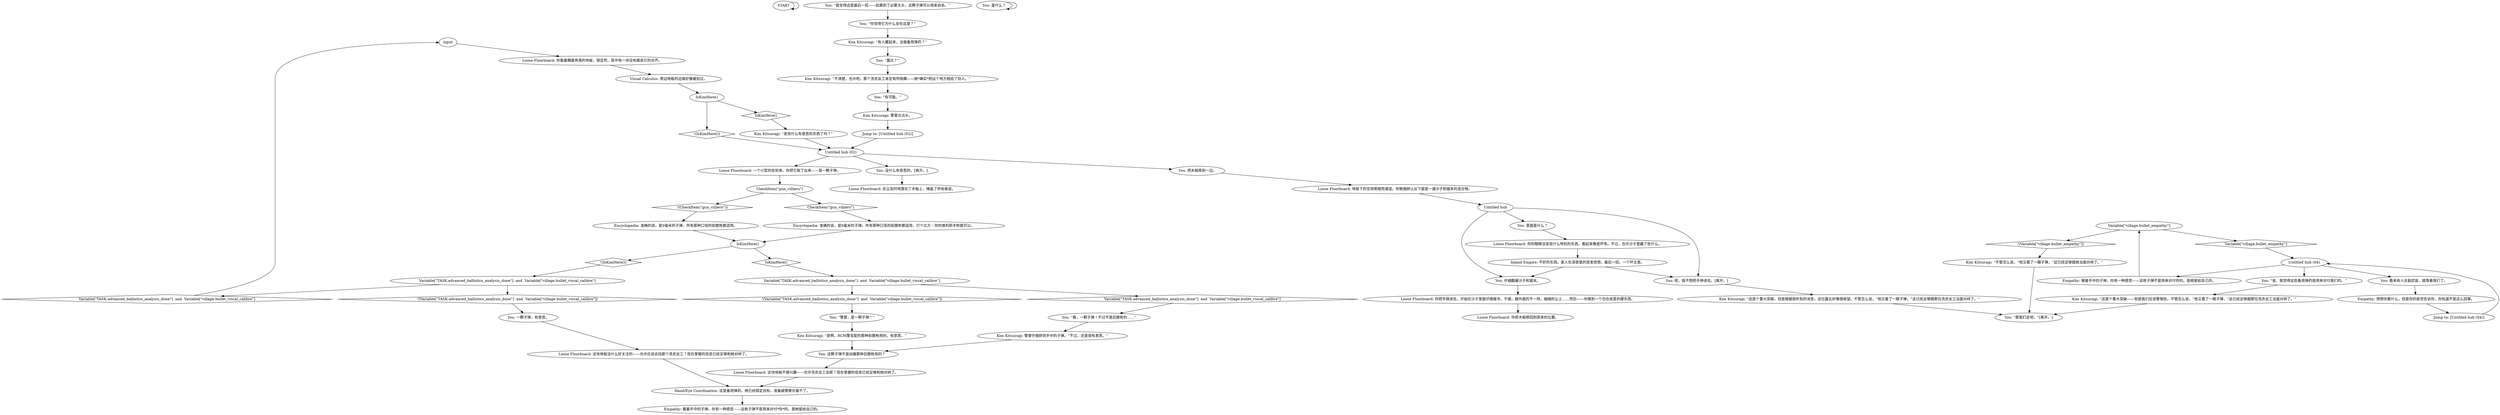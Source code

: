 # HQ / EXIT BULLET difficult
# The bullet you find in the shack, hinting that someone else has been staying here. Secretly.
# ==================================================
digraph G {
	  0 [label="START"];
	  1 [label="input"];
	  2 [label="You: 这颗子弹不是凶器那种后膛枪用的？"];
	  3 [label="You: “你觉得它为什么会在这里？”"];
	  4 [label="Kim Kitsuragi: “这是个重大突破，但是根据我听到的消息，这位露比好像很绝望。不管怎么说，”他又看了一眼子弹，“这已经足够跟那位洗衣女工当面对峙了。”"];
	  5 [label="Loose Floorboard: 你把木板移回到原来的位置。"];
	  6 [label="You: 是什么？"];
	  7 [label="Loose Floorboard: 一个小型的柱状体。你把它取了出来——是一颗子弹。"];
	  8 [label="You: “有可能。”"];
	  9 [label="Empathy: 握着手中的子弹，你有一种感觉——这枚子弹不是用来对付你的。是她留给自己的。"];
	  10 [label="You: “我觉得这是最后一招——如果到了必要关头，这颗子弹可以用来自杀。”"];
	  11 [label="Kim Kitsuragi: “不管怎么说，”他又看了一眼子弹，“这已经足够跟她当面对峙了。”"];
	  12 [label="Loose Floorboard: 你看着棚屋角落的地板，很显然，其中有一块没有跟其它的对齐。"];
	  13 [label="CheckItem(\"gun_villiers\")"];
	  14 [label="CheckItem(\"gun_villiers\")", shape=diamond];
	  15 [label="!(CheckItem(\"gun_villiers\"))", shape=diamond];
	  16 [label="Empathy: 想想你要什么，但是你的直觉告诉你，你知道不是这么回事。"];
	  17 [label="Loose Floorboard: 这块地板不感兴趣——也许洗衣女工会呢？现在掌握的信息已经足够和她对峙了。"];
	  18 [label="Encyclopedia: 准确的说，是9毫米的子弹，所有那种口径的前膛枪都适用。"];
	  19 [label="IsKimHere()"];
	  20 [label="IsKimHere()", shape=diamond];
	  21 [label="!(IsKimHere())", shape=diamond];
	  22 [label="Hand/Eye Coordination: 这是备用弹药。她已经锁定目标，准备跟警察对着干了。"];
	  23 [label="Empathy: 握着手中的子弹，你有一种感觉——这枚子弹不是用来对付*你*的。是她留给自己的。"];
	  24 [label="Loose Floorboard: 这块地板没什么好关注的——也许应该去找那个洗衣女工？现在掌握的信息已经足够和她对峙了。"];
	  25 [label="IsKimHere()"];
	  26 [label="IsKimHere()", shape=diamond];
	  27 [label="!(IsKimHere())", shape=diamond];
	  28 [label="You: “金，我觉得这些备用弹药是用来对付我们的。”"];
	  29 [label="You: 仔细翻遍沙子和锯末。"];
	  30 [label="Kim Kitsuragi: “是啊，RCM警官配的那种前膛枪用的。有意思。”"];
	  31 [label="You: 看来有人全副武装，就等着我们了。"];
	  32 [label="Loose Floorboard: 地板下的空洞黑暗而潮湿。你勉强辨认出下面是一滩沙子和锯末的混合物。"];
	  33 [label="Variable[\"TASK.advanced_ballistics_analysis_done\"]  and  Variable[\"village.bullet_viscal_calibre\"]"];
	  34 [label="Variable[\"TASK.advanced_ballistics_analysis_done\"]  and  Variable[\"village.bullet_viscal_calibre\"]", shape=diamond];
	  35 [label="!(Variable[\"TASK.advanced_ballistics_analysis_done\"]  and  Variable[\"village.bullet_viscal_calibre\"])", shape=diamond];
	  36 [label="Kim Kitsuragi: “有人藏起来，当做备用弹药？”"];
	  37 [label="Variable[\"TASK.advanced_ballistics_analysis_done\"]  and  Variable[\"village.bullet_viscal_calibre\"]"];
	  38 [label="Variable[\"TASK.advanced_ballistics_analysis_done\"]  and  Variable[\"village.bullet_viscal_calibre\"]", shape=diamond];
	  39 [label="!(Variable[\"TASK.advanced_ballistics_analysis_done\"]  and  Variable[\"village.bullet_viscal_calibre\"])", shape=diamond];
	  40 [label="Kim Kitsuragi: 警督仔细研究手中的子弹。“不过，还是很有意思。”"];
	  41 [label="You: “露比？”"];
	  42 [label="You: 把木板移到一边。"];
	  43 [label="You: “看，一颗子弹！不过不是后膛枪的……”"];
	  44 [label="You: “警督，是一颗子弹！”"];
	  45 [label="Jump to: [Untitled hub (04)]"];
	  46 [label="Untitled hub"];
	  47 [label="You: 呃，我不想把手伸进去。[离开。]"];
	  48 [label="Untitled hub (04)"];
	  49 [label="Kim Kitsuragi: “这是个重大突破——但是我们应该警惕些。不管怎么说，”他又看了一眼子弹，“这已经足够跟那位洗衣女工当面对峙了。”"];
	  50 [label="Kim Kitsuragi: “发现什么有意思的东西了吗？”"];
	  51 [label="Visual Calculus: 旁边地板的边缘好像被划过。"];
	  52 [label="Untitled hub (02)"];
	  53 [label="Loose Floorboard: 你把手探进去，开始在沙子里面仔细搜寻。干燥，跟外面的不一样。细细的尘土……然后——你摸到一个包在纸里的硬东西。"];
	  54 [label="You: 没什么有意思的。[离开。]"];
	  55 [label="You: 一颗子弹，有意思。"];
	  56 [label="You: “那我们走吧。”[离开。]"];
	  57 [label="Encyclopedia: 准确的说，是9毫米的子弹。所有那种口径的前膛枪都适用，打个比方：你的维利耶手枪就可以。"];
	  58 [label="Kim Kitsuragi: 警督点点头。"];
	  59 [label="Kim Kitsuragi: “不清楚，也许吧。那个洗衣女工肯定有所隐瞒——她*确实*把这个地方租给了别人。”"];
	  60 [label="Variable[\"village.bullet_empathy\"]"];
	  61 [label="Variable[\"village.bullet_empathy\"]", shape=diamond];
	  62 [label="!(Variable[\"village.bullet_empathy\"])", shape=diamond];
	  63 [label="Loose Floorboard: 你的眼睛没发现什么特别的东西，看起来像是芦苇。不过，也许沙子里藏了些什么。"];
	  64 [label="Jump to: [Untitled hub (02)]"];
	  65 [label="Loose Floorboard: 灰尘及时地落在了木板上，掩盖了所有痕迹。"];
	  66 [label="Inland Empire: 不好的东西。某人在深夜里的突发奇想。最后一招。一个坏主意。"];
	  67 [label="You: 里面是什么？"];
	  0 -> 0
	  1 -> 12
	  2 -> 17
	  3 -> 36
	  4 -> 56
	  6 -> 6
	  7 -> 13
	  8 -> 58
	  9 -> 60
	  10 -> 3
	  11 -> 56
	  12 -> 51
	  13 -> 14
	  13 -> 15
	  14 -> 57
	  15 -> 18
	  16 -> 45
	  17 -> 22
	  18 -> 19
	  19 -> 20
	  19 -> 21
	  20 -> 37
	  21 -> 33
	  22 -> 23
	  24 -> 22
	  25 -> 26
	  25 -> 27
	  26 -> 50
	  27 -> 52
	  28 -> 49
	  29 -> 53
	  30 -> 2
	  31 -> 16
	  32 -> 46
	  33 -> 34
	  33 -> 35
	  34 -> 1
	  35 -> 55
	  36 -> 41
	  37 -> 38
	  37 -> 39
	  38 -> 43
	  39 -> 44
	  40 -> 2
	  41 -> 59
	  42 -> 32
	  43 -> 40
	  44 -> 30
	  45 -> 48
	  46 -> 67
	  46 -> 29
	  46 -> 47
	  47 -> 4
	  48 -> 9
	  48 -> 28
	  48 -> 31
	  49 -> 56
	  50 -> 52
	  51 -> 25
	  52 -> 42
	  52 -> 54
	  52 -> 7
	  53 -> 5
	  54 -> 65
	  55 -> 24
	  57 -> 19
	  58 -> 64
	  59 -> 8
	  60 -> 61
	  60 -> 62
	  61 -> 48
	  62 -> 11
	  63 -> 66
	  64 -> 52
	  66 -> 29
	  66 -> 47
	  67 -> 63
}

